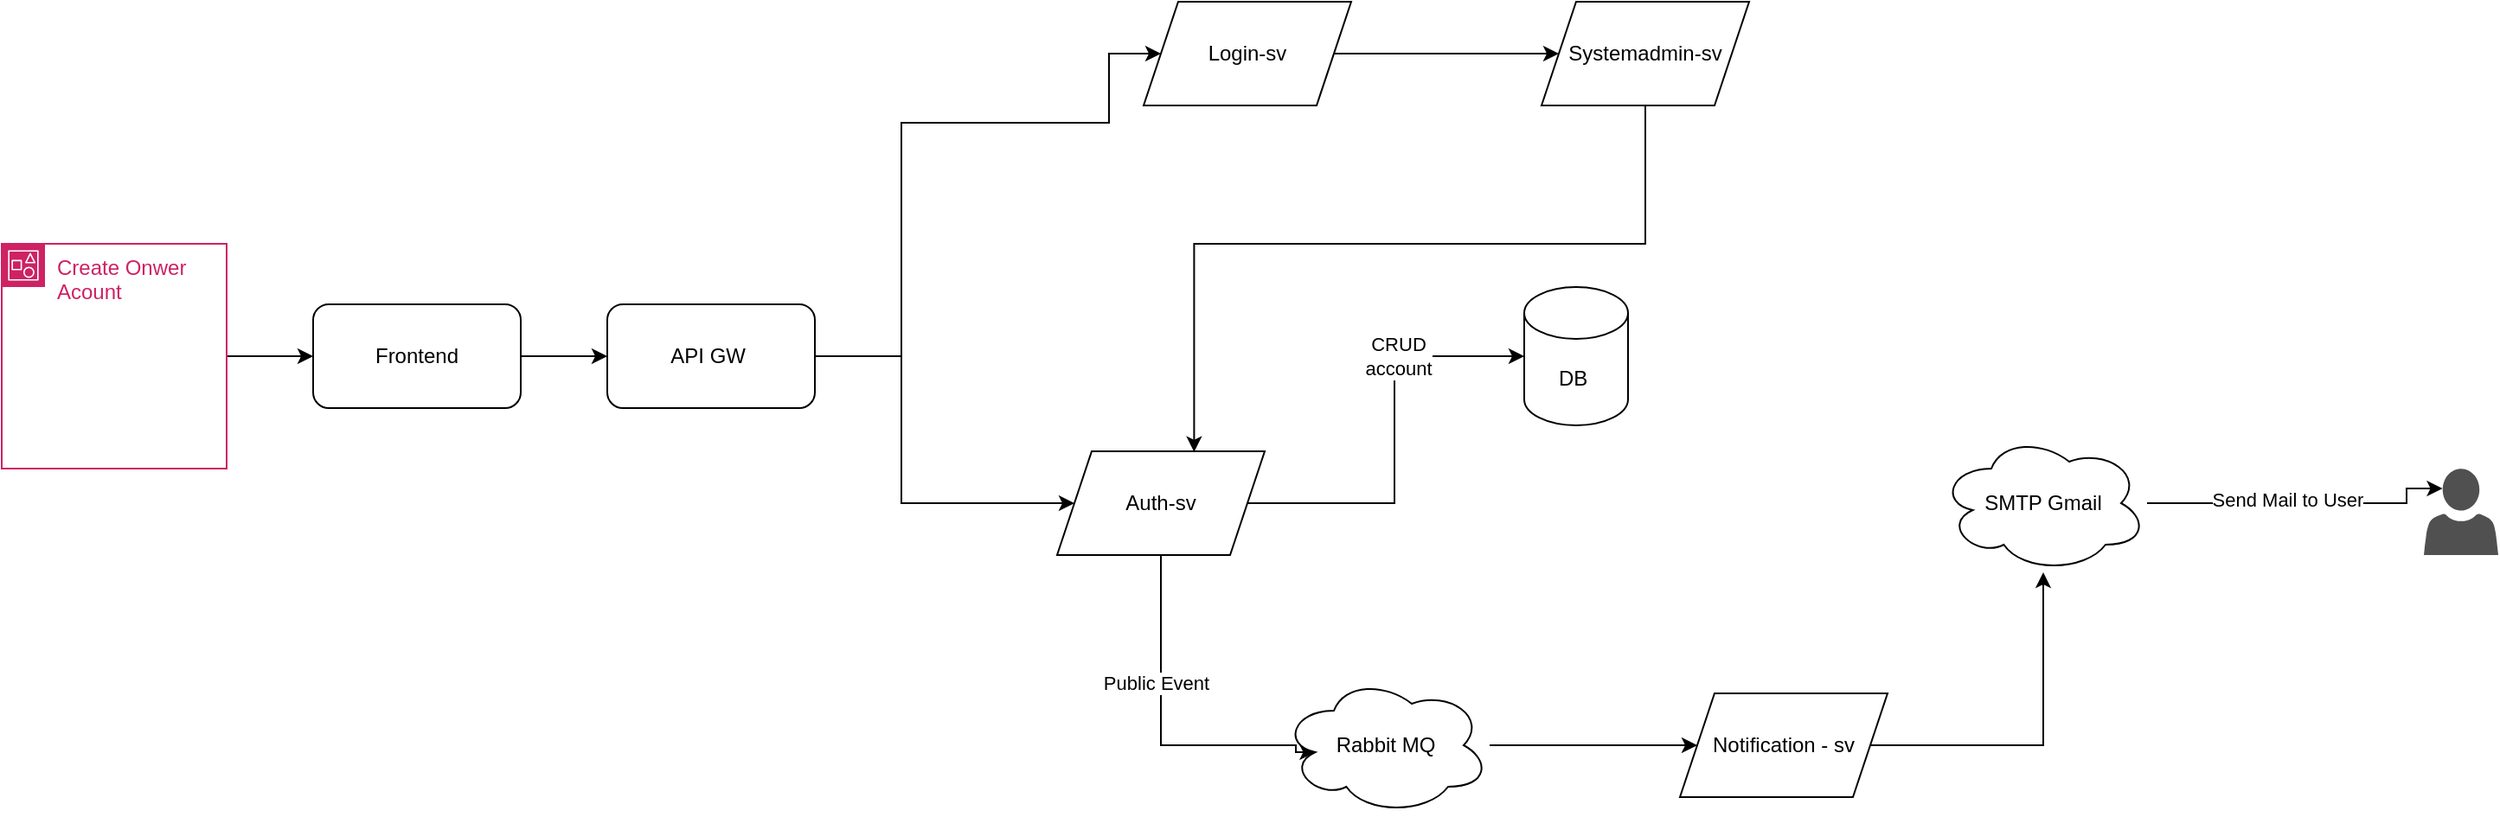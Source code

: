 <mxfile version="27.0.3">
  <diagram name="Trang-1" id="5HDWBBldh2wSmYefomGx">
    <mxGraphModel dx="1420" dy="809" grid="1" gridSize="10" guides="1" tooltips="1" connect="1" arrows="1" fold="1" page="1" pageScale="1" pageWidth="1654" pageHeight="2336" math="0" shadow="0">
      <root>
        <mxCell id="0" />
        <mxCell id="1" parent="0" />
        <mxCell id="6KcAHHXzVV36OPZMWr6k-5" style="edgeStyle=orthogonalEdgeStyle;rounded=0;orthogonalLoop=1;jettySize=auto;html=1;entryX=0;entryY=0.5;entryDx=0;entryDy=0;" edge="1" parent="1" source="6KcAHHXzVV36OPZMWr6k-1" target="6KcAHHXzVV36OPZMWr6k-2">
          <mxGeometry relative="1" as="geometry" />
        </mxCell>
        <mxCell id="6KcAHHXzVV36OPZMWr6k-1" value="Create Onwer Acount&amp;nbsp;" style="points=[[0,0],[0.25,0],[0.5,0],[0.75,0],[1,0],[1,0.25],[1,0.5],[1,0.75],[1,1],[0.75,1],[0.5,1],[0.25,1],[0,1],[0,0.75],[0,0.5],[0,0.25]];outlineConnect=0;gradientColor=none;html=1;whiteSpace=wrap;fontSize=12;fontStyle=0;container=1;pointerEvents=0;collapsible=0;recursiveResize=0;shape=mxgraph.aws4.group;grIcon=mxgraph.aws4.group_account;strokeColor=#CD2264;fillColor=none;verticalAlign=top;align=left;spacingLeft=30;fontColor=#CD2264;dashed=0;" vertex="1" parent="1">
          <mxGeometry x="20" y="540" width="130" height="130" as="geometry" />
        </mxCell>
        <mxCell id="6KcAHHXzVV36OPZMWr6k-6" style="edgeStyle=orthogonalEdgeStyle;rounded=0;orthogonalLoop=1;jettySize=auto;html=1;exitX=1;exitY=0.5;exitDx=0;exitDy=0;entryX=0;entryY=0.5;entryDx=0;entryDy=0;" edge="1" parent="1" source="6KcAHHXzVV36OPZMWr6k-2" target="6KcAHHXzVV36OPZMWr6k-3">
          <mxGeometry relative="1" as="geometry" />
        </mxCell>
        <mxCell id="6KcAHHXzVV36OPZMWr6k-2" value="Frontend" style="rounded=1;whiteSpace=wrap;html=1;" vertex="1" parent="1">
          <mxGeometry x="200" y="575" width="120" height="60" as="geometry" />
        </mxCell>
        <mxCell id="6KcAHHXzVV36OPZMWr6k-10" style="edgeStyle=orthogonalEdgeStyle;rounded=0;orthogonalLoop=1;jettySize=auto;html=1;exitX=1;exitY=0.5;exitDx=0;exitDy=0;entryX=0;entryY=0.5;entryDx=0;entryDy=0;" edge="1" parent="1" source="6KcAHHXzVV36OPZMWr6k-3" target="6KcAHHXzVV36OPZMWr6k-7">
          <mxGeometry relative="1" as="geometry">
            <Array as="points">
              <mxPoint x="540" y="605" />
              <mxPoint x="540" y="470" />
              <mxPoint x="660" y="470" />
            </Array>
          </mxGeometry>
        </mxCell>
        <mxCell id="6KcAHHXzVV36OPZMWr6k-11" style="edgeStyle=orthogonalEdgeStyle;rounded=0;orthogonalLoop=1;jettySize=auto;html=1;exitX=1;exitY=0.5;exitDx=0;exitDy=0;entryX=0;entryY=0.5;entryDx=0;entryDy=0;" edge="1" parent="1" source="6KcAHHXzVV36OPZMWr6k-3" target="6KcAHHXzVV36OPZMWr6k-8">
          <mxGeometry relative="1" as="geometry">
            <Array as="points">
              <mxPoint x="540" y="605" />
              <mxPoint x="540" y="690" />
            </Array>
          </mxGeometry>
        </mxCell>
        <mxCell id="6KcAHHXzVV36OPZMWr6k-3" value="API GW&amp;nbsp;" style="rounded=1;whiteSpace=wrap;html=1;" vertex="1" parent="1">
          <mxGeometry x="370" y="575" width="120" height="60" as="geometry" />
        </mxCell>
        <mxCell id="6KcAHHXzVV36OPZMWr6k-34" style="edgeStyle=orthogonalEdgeStyle;rounded=0;orthogonalLoop=1;jettySize=auto;html=1;" edge="1" parent="1" source="6KcAHHXzVV36OPZMWr6k-7" target="6KcAHHXzVV36OPZMWr6k-32">
          <mxGeometry relative="1" as="geometry" />
        </mxCell>
        <mxCell id="6KcAHHXzVV36OPZMWr6k-7" value="Login-sv" style="shape=parallelogram;perimeter=parallelogramPerimeter;whiteSpace=wrap;html=1;fixedSize=1;" vertex="1" parent="1">
          <mxGeometry x="680" y="400" width="120" height="60" as="geometry" />
        </mxCell>
        <mxCell id="6KcAHHXzVV36OPZMWr6k-18" style="edgeStyle=orthogonalEdgeStyle;rounded=0;orthogonalLoop=1;jettySize=auto;html=1;entryX=0.16;entryY=0.55;entryDx=0;entryDy=0;entryPerimeter=0;" edge="1" parent="1" source="6KcAHHXzVV36OPZMWr6k-8" target="6KcAHHXzVV36OPZMWr6k-19">
          <mxGeometry relative="1" as="geometry">
            <mxPoint x="760.0" y="830.0" as="targetPoint" />
            <Array as="points">
              <mxPoint x="690" y="830" />
              <mxPoint x="768" y="830" />
              <mxPoint x="768" y="834" />
            </Array>
          </mxGeometry>
        </mxCell>
        <mxCell id="6KcAHHXzVV36OPZMWr6k-30" value="Public Event" style="edgeLabel;html=1;align=center;verticalAlign=middle;resizable=0;points=[];" vertex="1" connectable="0" parent="6KcAHHXzVV36OPZMWr6k-18">
          <mxGeometry x="-0.275" y="-3" relative="1" as="geometry">
            <mxPoint as="offset" />
          </mxGeometry>
        </mxCell>
        <mxCell id="6KcAHHXzVV36OPZMWr6k-8" value="Auth-sv" style="shape=parallelogram;perimeter=parallelogramPerimeter;whiteSpace=wrap;html=1;fixedSize=1;" vertex="1" parent="1">
          <mxGeometry x="630" y="660" width="120" height="60" as="geometry" />
        </mxCell>
        <mxCell id="6KcAHHXzVV36OPZMWr6k-13" value="DB&amp;nbsp;" style="shape=cylinder3;whiteSpace=wrap;html=1;boundedLbl=1;backgroundOutline=1;size=15;" vertex="1" parent="1">
          <mxGeometry x="900" y="565" width="60" height="80" as="geometry" />
        </mxCell>
        <mxCell id="6KcAHHXzVV36OPZMWr6k-15" style="edgeStyle=orthogonalEdgeStyle;rounded=0;orthogonalLoop=1;jettySize=auto;html=1;entryX=0;entryY=0.5;entryDx=0;entryDy=0;entryPerimeter=0;" edge="1" parent="1" source="6KcAHHXzVV36OPZMWr6k-8" target="6KcAHHXzVV36OPZMWr6k-13">
          <mxGeometry relative="1" as="geometry" />
        </mxCell>
        <mxCell id="6KcAHHXzVV36OPZMWr6k-31" value="CRUD&lt;br&gt;account" style="edgeLabel;html=1;align=center;verticalAlign=middle;resizable=0;points=[];" vertex="1" connectable="0" parent="6KcAHHXzVV36OPZMWr6k-15">
          <mxGeometry x="0.402" relative="1" as="geometry">
            <mxPoint as="offset" />
          </mxGeometry>
        </mxCell>
        <mxCell id="6KcAHHXzVV36OPZMWr6k-23" style="edgeStyle=orthogonalEdgeStyle;rounded=0;orthogonalLoop=1;jettySize=auto;html=1;" edge="1" parent="1" source="6KcAHHXzVV36OPZMWr6k-19" target="6KcAHHXzVV36OPZMWr6k-22">
          <mxGeometry relative="1" as="geometry" />
        </mxCell>
        <mxCell id="6KcAHHXzVV36OPZMWr6k-19" value="Rabbit MQ" style="ellipse;shape=cloud;whiteSpace=wrap;html=1;" vertex="1" parent="1">
          <mxGeometry x="760" y="790" width="120" height="80" as="geometry" />
        </mxCell>
        <mxCell id="6KcAHHXzVV36OPZMWr6k-26" style="edgeStyle=orthogonalEdgeStyle;rounded=0;orthogonalLoop=1;jettySize=auto;html=1;" edge="1" parent="1" source="6KcAHHXzVV36OPZMWr6k-22" target="6KcAHHXzVV36OPZMWr6k-25">
          <mxGeometry relative="1" as="geometry" />
        </mxCell>
        <mxCell id="6KcAHHXzVV36OPZMWr6k-22" value="Notification - sv" style="shape=parallelogram;perimeter=parallelogramPerimeter;whiteSpace=wrap;html=1;fixedSize=1;" vertex="1" parent="1">
          <mxGeometry x="990" y="800" width="120" height="60" as="geometry" />
        </mxCell>
        <mxCell id="6KcAHHXzVV36OPZMWr6k-25" value="SMTP Gmail" style="ellipse;shape=cloud;whiteSpace=wrap;html=1;" vertex="1" parent="1">
          <mxGeometry x="1140" y="650" width="120" height="80" as="geometry" />
        </mxCell>
        <mxCell id="6KcAHHXzVV36OPZMWr6k-27" value="" style="sketch=0;pointerEvents=1;shadow=0;dashed=0;html=1;strokeColor=none;labelPosition=center;verticalLabelPosition=bottom;verticalAlign=top;align=center;fillColor=#505050;shape=mxgraph.mscae.intune.account_portal" vertex="1" parent="1">
          <mxGeometry x="1420" y="670" width="43" height="50" as="geometry" />
        </mxCell>
        <mxCell id="6KcAHHXzVV36OPZMWr6k-28" style="edgeStyle=orthogonalEdgeStyle;rounded=0;orthogonalLoop=1;jettySize=auto;html=1;entryX=0.25;entryY=0.23;entryDx=0;entryDy=0;entryPerimeter=0;" edge="1" parent="1" source="6KcAHHXzVV36OPZMWr6k-25" target="6KcAHHXzVV36OPZMWr6k-27">
          <mxGeometry relative="1" as="geometry">
            <Array as="points">
              <mxPoint x="1410" y="690" />
              <mxPoint x="1410" y="682" />
            </Array>
          </mxGeometry>
        </mxCell>
        <mxCell id="6KcAHHXzVV36OPZMWr6k-29" value="Send Mail to User" style="edgeLabel;html=1;align=center;verticalAlign=middle;resizable=0;points=[];" vertex="1" connectable="0" parent="6KcAHHXzVV36OPZMWr6k-28">
          <mxGeometry x="-0.101" y="2" relative="1" as="geometry">
            <mxPoint as="offset" />
          </mxGeometry>
        </mxCell>
        <mxCell id="6KcAHHXzVV36OPZMWr6k-32" value="Systemadmin-sv" style="shape=parallelogram;perimeter=parallelogramPerimeter;whiteSpace=wrap;html=1;fixedSize=1;" vertex="1" parent="1">
          <mxGeometry x="910" y="400" width="120" height="60" as="geometry" />
        </mxCell>
        <mxCell id="6KcAHHXzVV36OPZMWr6k-35" style="edgeStyle=orthogonalEdgeStyle;rounded=0;orthogonalLoop=1;jettySize=auto;html=1;entryX=0.66;entryY=0.006;entryDx=0;entryDy=0;entryPerimeter=0;" edge="1" parent="1" source="6KcAHHXzVV36OPZMWr6k-32" target="6KcAHHXzVV36OPZMWr6k-8">
          <mxGeometry relative="1" as="geometry">
            <Array as="points">
              <mxPoint x="970" y="540" />
              <mxPoint x="709" y="540" />
            </Array>
          </mxGeometry>
        </mxCell>
      </root>
    </mxGraphModel>
  </diagram>
</mxfile>
